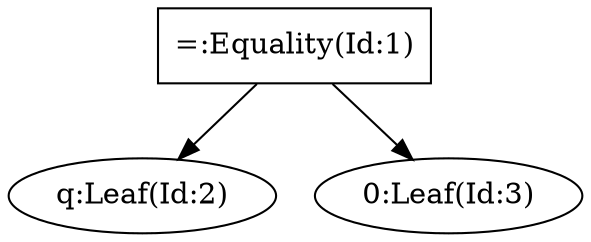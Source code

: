 digraph G{"=:Equality(Id:1)" [shape = box];"=:Equality(Id:1)"->"q:Leaf(Id:2)";"=:Equality(Id:1)"->"0:Leaf(Id:3)";}